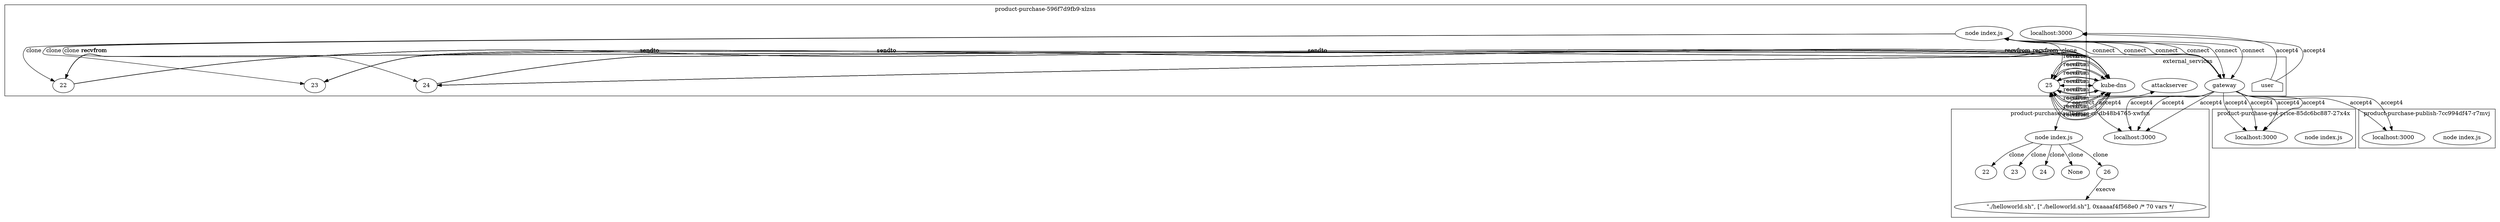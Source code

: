digraph G {
	subgraph "cluster_ product-purchase-authorize-cc-db48b4765-xwfsn " {
		label=" product-purchase-authorize-cc-db48b4765-xwfsn "
		27613 [label="node index.js"]
		"product-purchase-authorize-cc_localhost_3000" [label="localhost:3000"]
		"product-purchase-authorize-cc_localhost_3000" [label="localhost:3000"]
		27613 -> 32540 [label=clone]
		27613 -> 32534 [label=clone]
		27613 -> 32548 [label=clone]
		27613 -> None [label=clone]
		"product-purchase-authorize-cc_localhost_3000" [label="localhost:3000"]
		"product-purchase-authorize-cc_localhost_3000" [label="localhost:3000"]
		27613 -> 33804 [label=clone]
		32540 [label=22]
		32534 [label=23]
		32548 [label=24]
		33804 [label=26]
		" product-purchase-authorize-cc-db48b4765-xwfsn _./helloworld.sh" [label="\"./helloworld.sh\", [\"./helloworld.sh\"], 0xaaaaf4f568e0 /* 70 vars */"]
		33804 -> " product-purchase-authorize-cc-db48b4765-xwfsn _./helloworld.sh" [label=execve]
	}
	subgraph "cluster_ product-purchase-596f7d9fb9-xlzss " {
		label=" product-purchase-596f7d9fb9-xlzss "
		28573 [label="node index.js"]
		"product-purchase_localhost_3000" [label="localhost:3000"]
		"product-purchase_localhost_3000" [label="localhost:3000"]
		28573 -> 32466 [label=clone]
		28573 -> 32477 [label=clone]
		28573 -> 32470 [label=clone]
		28573 -> 32484 [label=clone]
		32466 [label=22]
		32477 [label=23]
		32470 [label=24]
		32484 [label=25]
	}
	subgraph "cluster_ product-purchase-get-price-85dc6bc887-27x4x " {
		label=" product-purchase-get-price-85dc6bc887-27x4x "
		29815 [label="node index.js"]
		"product-purchase-get-price_localhost_3000" [label="localhost:3000"]
		"product-purchase-get-price_localhost_3000" [label="localhost:3000"]
		"product-purchase-get-price_localhost_3000" [label="localhost:3000"]
		"product-purchase-get-price_localhost_3000" [label="localhost:3000"]
	}
	subgraph "cluster_ product-purchase-publish-7cc994df47-r7mvj " {
		label=" product-purchase-publish-7cc994df47-r7mvj "
		31273 [label="node index.js"]
		"product-purchase-publish_localhost_3000" [label="localhost:3000"]
		"product-purchase-publish_localhost_3000" [label="localhost:3000"]
	}
	subgraph cluster_services {
		label=external_services
		user [shape=house]
		"10.107.89.58_8080" -> "product-purchase-authorize-cc_localhost_3000" [label=accept4]
		"10.107.89.58_8080" -> "product-purchase-authorize-cc_localhost_3000" [label=accept4]
		"10.103.103.228_8889" [label=attackserver]
		27613 -> "10.103.103.228_8889" [label=connect dir=both]
		"10.107.89.58_8080" -> "product-purchase-authorize-cc_localhost_3000" [label=accept4]
		"10.107.89.58_8080" -> "product-purchase-authorize-cc_localhost_3000" [label=accept4]
		user -> "product-purchase_localhost_3000" [label=accept4]
		user -> "product-purchase_localhost_3000" [label=accept4]
		"10.107.89.58_8080" [label=gateway]
		28573 -> "10.107.89.58_8080" [label=connect dir=both]
		"10.107.89.58_8080" [label=gateway]
		28573 -> "10.107.89.58_8080" [label=connect dir=both]
		"10.107.89.58_8080" [label=gateway]
		28573 -> "10.107.89.58_8080" [label=connect dir=both]
		"10.107.89.58_8080" [label=gateway]
		28573 -> "10.107.89.58_8080" [label=connect dir=both]
		"10.107.89.58_8080" [label=gateway]
		28573 -> "10.107.89.58_8080" [label=connect dir=both]
		"10.107.89.58_8080" [label=gateway]
		28573 -> "10.107.89.58_8080" [label=connect dir=both]
		"10.96.0.10_53" [label="kube-dns"]
		32466 -> "10.96.0.10_53" [label=sendto]
		"10.96.0.10_53" [label="kube-dns"]
		32466 -> "10.96.0.10_53" [label=sendto]
		"10.96.0.10_53" [label="kube-dns"]
		"10.96.0.10_53" -> 32466 [label=recvfrom]
		"10.96.0.10_53" [label="kube-dns"]
		"10.96.0.10_53" -> 32466 [label=recvfrom]
		"10.96.0.10_53" [label="kube-dns"]
		32466 -> "10.96.0.10_53" [label=sendto]
		"10.96.0.10_53" [label="kube-dns"]
		32466 -> "10.96.0.10_53" [label=sendto]
		"10.96.0.10_53" [label="kube-dns"]
		"10.96.0.10_53" -> 32466 [label=recvfrom]
		"10.96.0.10_53" [label="kube-dns"]
		"10.96.0.10_53" -> 32466 [label=recvfrom]
		"10.96.0.10_53" [label="kube-dns"]
		32466 -> "10.96.0.10_53" [label=sendto]
		"10.96.0.10_53" [label="kube-dns"]
		32466 -> "10.96.0.10_53" [label=sendto]
		"10.96.0.10_53" [label="kube-dns"]
		"10.96.0.10_53" -> 32466 [label=recvfrom]
		"10.96.0.10_53" [label="kube-dns"]
		"10.96.0.10_53" -> 32466 [label=recvfrom]
		"10.96.0.10_53" [label="kube-dns"]
		32466 -> "10.96.0.10_53" [label=sendto]
		"10.96.0.10_53" [label="kube-dns"]
		32466 -> "10.96.0.10_53" [label=sendto]
		"10.96.0.10_53" [label="kube-dns"]
		"10.96.0.10_53" -> 32466 [label=recvfrom]
		"10.96.0.10_53" [label="kube-dns"]
		"10.96.0.10_53" -> 32466 [label=recvfrom]
		"10.96.0.10_53" [label="kube-dns"]
		32466 -> "10.96.0.10_53" [label=sendto]
		"10.96.0.10_53" [label="kube-dns"]
		32466 -> "10.96.0.10_53" [label=sendto]
		"10.96.0.10_53" [label="kube-dns"]
		"10.96.0.10_53" -> 32466 [label=recvfrom]
		"10.96.0.10_53" [label="kube-dns"]
		"10.96.0.10_53" -> 32466 [label=recvfrom]
		"10.96.0.10_53" [label="kube-dns"]
		32466 -> "10.96.0.10_53" [label=sendto]
		"10.96.0.10_53" [label="kube-dns"]
		32466 -> "10.96.0.10_53" [label=sendto]
		"10.96.0.10_53" [label="kube-dns"]
		"10.96.0.10_53" -> 32466 [label=recvfrom]
		"10.96.0.10_53" [label="kube-dns"]
		"10.96.0.10_53" -> 32466 [label=recvfrom]
		"10.96.0.10_53" [label="kube-dns"]
		32466 -> "10.96.0.10_53" [label=sendto]
		"10.96.0.10_53" [label="kube-dns"]
		32466 -> "10.96.0.10_53" [label=sendto]
		"10.96.0.10_53" [label="kube-dns"]
		"10.96.0.10_53" -> 32466 [label=recvfrom]
		"10.96.0.10_53" [label="kube-dns"]
		"10.96.0.10_53" -> 32466 [label=recvfrom]
		"10.96.0.10_53" [label="kube-dns"]
		32466 -> "10.96.0.10_53" [label=sendto]
		"10.96.0.10_53" [label="kube-dns"]
		32466 -> "10.96.0.10_53" [label=sendto]
		"10.96.0.10_53" [label="kube-dns"]
		"10.96.0.10_53" -> 32466 [label=recvfrom]
		"10.96.0.10_53" [label="kube-dns"]
		"10.96.0.10_53" -> 32466 [label=recvfrom]
		"10.96.0.10_53" [label="kube-dns"]
		32477 -> "10.96.0.10_53" [label=sendto]
		"10.96.0.10_53" [label="kube-dns"]
		32477 -> "10.96.0.10_53" [label=sendto]
		"10.96.0.10_53" [label="kube-dns"]
		"10.96.0.10_53" -> 32477 [label=recvfrom]
		"10.96.0.10_53" [label="kube-dns"]
		"10.96.0.10_53" -> 32477 [label=recvfrom]
		"10.96.0.10_53" [label="kube-dns"]
		32477 -> "10.96.0.10_53" [label=sendto]
		"10.96.0.10_53" [label="kube-dns"]
		32477 -> "10.96.0.10_53" [label=sendto]
		"10.96.0.10_53" [label="kube-dns"]
		"10.96.0.10_53" -> 32477 [label=recvfrom]
		"10.96.0.10_53" [label="kube-dns"]
		"10.96.0.10_53" -> 32477 [label=recvfrom]
		"10.96.0.10_53" [label="kube-dns"]
		32477 -> "10.96.0.10_53" [label=sendto]
		"10.96.0.10_53" [label="kube-dns"]
		32477 -> "10.96.0.10_53" [label=sendto]
		"10.96.0.10_53" [label="kube-dns"]
		"10.96.0.10_53" -> 32477 [label=recvfrom]
		"10.96.0.10_53" [label="kube-dns"]
		"10.96.0.10_53" -> 32477 [label=recvfrom]
		"10.96.0.10_53" [label="kube-dns"]
		32477 -> "10.96.0.10_53" [label=sendto]
		"10.96.0.10_53" [label="kube-dns"]
		32477 -> "10.96.0.10_53" [label=sendto]
		"10.96.0.10_53" [label="kube-dns"]
		"10.96.0.10_53" -> 32477 [label=recvfrom]
		"10.96.0.10_53" [label="kube-dns"]
		"10.96.0.10_53" -> 32477 [label=recvfrom]
		"10.96.0.10_53" [label="kube-dns"]
		32470 -> "10.96.0.10_53" [label=sendto]
		"10.96.0.10_53" [label="kube-dns"]
		32470 -> "10.96.0.10_53" [label=sendto]
		"10.96.0.10_53" [label="kube-dns"]
		"10.96.0.10_53" -> 32470 [label=recvfrom]
		"10.96.0.10_53" [label="kube-dns"]
		"10.96.0.10_53" -> 32470 [label=recvfrom]
		"10.96.0.10_53" [label="kube-dns"]
		32470 -> "10.96.0.10_53" [label=sendto]
		"10.96.0.10_53" [label="kube-dns"]
		32470 -> "10.96.0.10_53" [label=sendto]
		"10.96.0.10_53" [label="kube-dns"]
		"10.96.0.10_53" -> 32470 [label=recvfrom]
		"10.96.0.10_53" [label="kube-dns"]
		"10.96.0.10_53" -> 32470 [label=recvfrom]
		"10.96.0.10_53" [label="kube-dns"]
		32470 -> "10.96.0.10_53" [label=sendto]
		"10.96.0.10_53" [label="kube-dns"]
		32470 -> "10.96.0.10_53" [label=sendto]
		"10.96.0.10_53" [label="kube-dns"]
		"10.96.0.10_53" -> 32470 [label=recvfrom]
		"10.96.0.10_53" [label="kube-dns"]
		"10.96.0.10_53" -> 32470 [label=recvfrom]
		"10.96.0.10_53" [label="kube-dns"]
		32470 -> "10.96.0.10_53" [label=sendto]
		"10.96.0.10_53" [label="kube-dns"]
		32470 -> "10.96.0.10_53" [label=sendto]
		"10.96.0.10_53" [label="kube-dns"]
		"10.96.0.10_53" -> 32470 [label=recvfrom]
		"10.96.0.10_53" [label="kube-dns"]
		"10.96.0.10_53" -> 32470 [label=recvfrom]
		"10.96.0.10_53" [label="kube-dns"]
		32470 -> "10.96.0.10_53" [label=sendto]
		"10.96.0.10_53" [label="kube-dns"]
		32470 -> "10.96.0.10_53" [label=sendto]
		"10.96.0.10_53" [label="kube-dns"]
		"10.96.0.10_53" -> 32470 [label=recvfrom]
		"10.96.0.10_53" [label="kube-dns"]
		"10.96.0.10_53" -> 32470 [label=recvfrom]
		"10.96.0.10_53" [label="kube-dns"]
		32470 -> "10.96.0.10_53" [label=sendto]
		"10.96.0.10_53" [label="kube-dns"]
		32470 -> "10.96.0.10_53" [label=sendto]
		"10.96.0.10_53" [label="kube-dns"]
		"10.96.0.10_53" -> 32470 [label=recvfrom]
		"10.96.0.10_53" [label="kube-dns"]
		"10.96.0.10_53" -> 32470 [label=recvfrom]
		"10.96.0.10_53" [label="kube-dns"]
		32470 -> "10.96.0.10_53" [label=sendto]
		"10.96.0.10_53" [label="kube-dns"]
		32470 -> "10.96.0.10_53" [label=sendto]
		"10.96.0.10_53" [label="kube-dns"]
		"10.96.0.10_53" -> 32470 [label=recvfrom]
		"10.96.0.10_53" [label="kube-dns"]
		"10.96.0.10_53" -> 32470 [label=recvfrom]
		"10.96.0.10_53" [label="kube-dns"]
		32470 -> "10.96.0.10_53" [label=sendto]
		"10.96.0.10_53" [label="kube-dns"]
		32470 -> "10.96.0.10_53" [label=sendto]
		"10.96.0.10_53" [label="kube-dns"]
		"10.96.0.10_53" -> 32470 [label=recvfrom]
		"10.96.0.10_53" [label="kube-dns"]
		"10.96.0.10_53" -> 32470 [label=recvfrom]
		"10.96.0.10_53" [label="kube-dns"]
		32484 -> "10.96.0.10_53" [label=sendto]
		"10.96.0.10_53" [label="kube-dns"]
		32484 -> "10.96.0.10_53" [label=sendto]
		"10.96.0.10_53" [label="kube-dns"]
		"10.96.0.10_53" -> 32484 [label=recvfrom]
		"10.96.0.10_53" [label="kube-dns"]
		"10.96.0.10_53" -> 32484 [label=recvfrom]
		"10.96.0.10_53" [label="kube-dns"]
		32484 -> "10.96.0.10_53" [label=sendto]
		"10.96.0.10_53" [label="kube-dns"]
		32484 -> "10.96.0.10_53" [label=sendto]
		"10.96.0.10_53" [label="kube-dns"]
		"10.96.0.10_53" -> 32484 [label=recvfrom]
		"10.96.0.10_53" [label="kube-dns"]
		"10.96.0.10_53" -> 32484 [label=recvfrom]
		"10.96.0.10_53" [label="kube-dns"]
		32484 -> "10.96.0.10_53" [label=sendto]
		"10.96.0.10_53" [label="kube-dns"]
		32484 -> "10.96.0.10_53" [label=sendto]
		"10.96.0.10_53" [label="kube-dns"]
		"10.96.0.10_53" -> 32484 [label=recvfrom]
		"10.96.0.10_53" [label="kube-dns"]
		"10.96.0.10_53" -> 32484 [label=recvfrom]
		"10.96.0.10_53" [label="kube-dns"]
		32484 -> "10.96.0.10_53" [label=sendto]
		"10.96.0.10_53" [label="kube-dns"]
		32484 -> "10.96.0.10_53" [label=sendto]
		"10.96.0.10_53" [label="kube-dns"]
		"10.96.0.10_53" -> 32484 [label=recvfrom]
		"10.96.0.10_53" [label="kube-dns"]
		"10.96.0.10_53" -> 32484 [label=recvfrom]
		"10.107.89.58_8080" -> "product-purchase-get-price_localhost_3000" [label=accept4]
		"10.107.89.58_8080" -> "product-purchase-get-price_localhost_3000" [label=accept4]
		"10.107.89.58_8080" -> "product-purchase-get-price_localhost_3000" [label=accept4]
		"10.107.89.58_8080" -> "product-purchase-get-price_localhost_3000" [label=accept4]
		"10.107.89.58_8080" -> "product-purchase-publish_localhost_3000" [label=accept4]
		"10.107.89.58_8080" -> "product-purchase-publish_localhost_3000" [label=accept4]
	}
}

